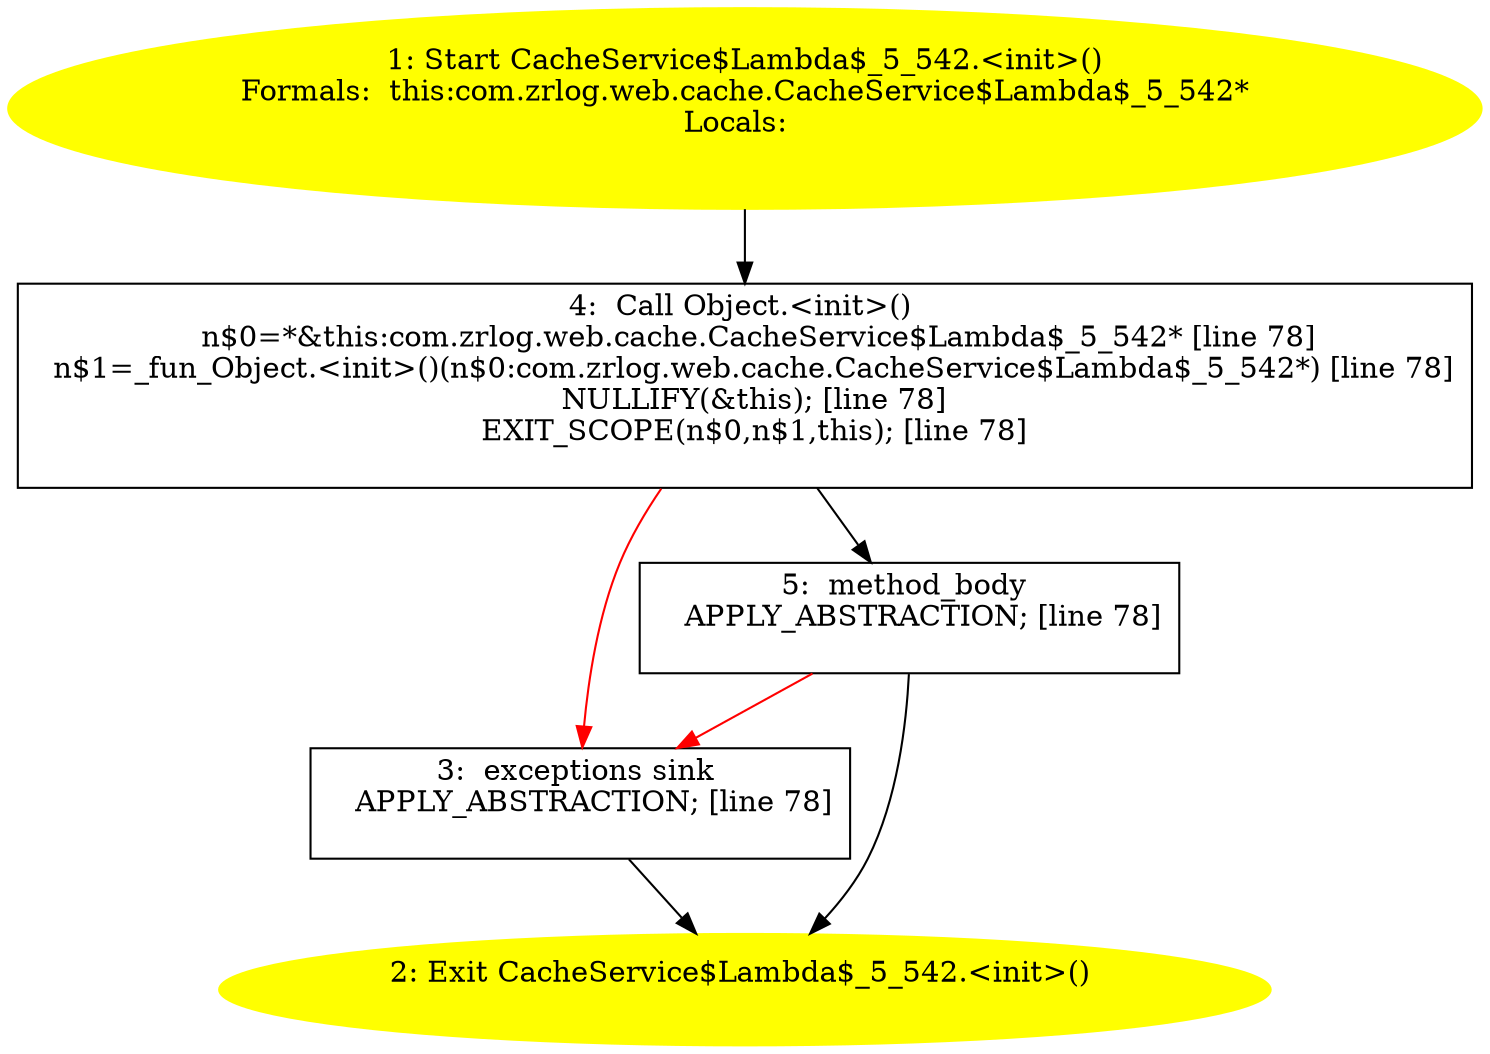 /* @generated */
digraph cfg {
"com.zrlog.web.cache.CacheService$Lambda$_5_542.<init>().1dd89e1ad2f642bf76d867f9b972c1b9_1" [label="1: Start CacheService$Lambda$_5_542.<init>()\nFormals:  this:com.zrlog.web.cache.CacheService$Lambda$_5_542*\nLocals:  \n  " color=yellow style=filled]
	

	 "com.zrlog.web.cache.CacheService$Lambda$_5_542.<init>().1dd89e1ad2f642bf76d867f9b972c1b9_1" -> "com.zrlog.web.cache.CacheService$Lambda$_5_542.<init>().1dd89e1ad2f642bf76d867f9b972c1b9_4" ;
"com.zrlog.web.cache.CacheService$Lambda$_5_542.<init>().1dd89e1ad2f642bf76d867f9b972c1b9_2" [label="2: Exit CacheService$Lambda$_5_542.<init>() \n  " color=yellow style=filled]
	

"com.zrlog.web.cache.CacheService$Lambda$_5_542.<init>().1dd89e1ad2f642bf76d867f9b972c1b9_3" [label="3:  exceptions sink \n   APPLY_ABSTRACTION; [line 78]\n " shape="box"]
	

	 "com.zrlog.web.cache.CacheService$Lambda$_5_542.<init>().1dd89e1ad2f642bf76d867f9b972c1b9_3" -> "com.zrlog.web.cache.CacheService$Lambda$_5_542.<init>().1dd89e1ad2f642bf76d867f9b972c1b9_2" ;
"com.zrlog.web.cache.CacheService$Lambda$_5_542.<init>().1dd89e1ad2f642bf76d867f9b972c1b9_4" [label="4:  Call Object.<init>() \n   n$0=*&this:com.zrlog.web.cache.CacheService$Lambda$_5_542* [line 78]\n  n$1=_fun_Object.<init>()(n$0:com.zrlog.web.cache.CacheService$Lambda$_5_542*) [line 78]\n  NULLIFY(&this); [line 78]\n  EXIT_SCOPE(n$0,n$1,this); [line 78]\n " shape="box"]
	

	 "com.zrlog.web.cache.CacheService$Lambda$_5_542.<init>().1dd89e1ad2f642bf76d867f9b972c1b9_4" -> "com.zrlog.web.cache.CacheService$Lambda$_5_542.<init>().1dd89e1ad2f642bf76d867f9b972c1b9_5" ;
	 "com.zrlog.web.cache.CacheService$Lambda$_5_542.<init>().1dd89e1ad2f642bf76d867f9b972c1b9_4" -> "com.zrlog.web.cache.CacheService$Lambda$_5_542.<init>().1dd89e1ad2f642bf76d867f9b972c1b9_3" [color="red" ];
"com.zrlog.web.cache.CacheService$Lambda$_5_542.<init>().1dd89e1ad2f642bf76d867f9b972c1b9_5" [label="5:  method_body \n   APPLY_ABSTRACTION; [line 78]\n " shape="box"]
	

	 "com.zrlog.web.cache.CacheService$Lambda$_5_542.<init>().1dd89e1ad2f642bf76d867f9b972c1b9_5" -> "com.zrlog.web.cache.CacheService$Lambda$_5_542.<init>().1dd89e1ad2f642bf76d867f9b972c1b9_2" ;
	 "com.zrlog.web.cache.CacheService$Lambda$_5_542.<init>().1dd89e1ad2f642bf76d867f9b972c1b9_5" -> "com.zrlog.web.cache.CacheService$Lambda$_5_542.<init>().1dd89e1ad2f642bf76d867f9b972c1b9_3" [color="red" ];
}
